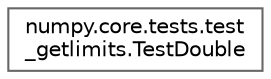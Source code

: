 digraph "Graphical Class Hierarchy"
{
 // LATEX_PDF_SIZE
  bgcolor="transparent";
  edge [fontname=Helvetica,fontsize=10,labelfontname=Helvetica,labelfontsize=10];
  node [fontname=Helvetica,fontsize=10,shape=box,height=0.2,width=0.4];
  rankdir="LR";
  Node0 [id="Node000000",label="numpy.core.tests.test\l_getlimits.TestDouble",height=0.2,width=0.4,color="grey40", fillcolor="white", style="filled",URL="$d6/d57/classnumpy_1_1core_1_1tests_1_1test__getlimits_1_1TestDouble.html",tooltip=" "];
}
